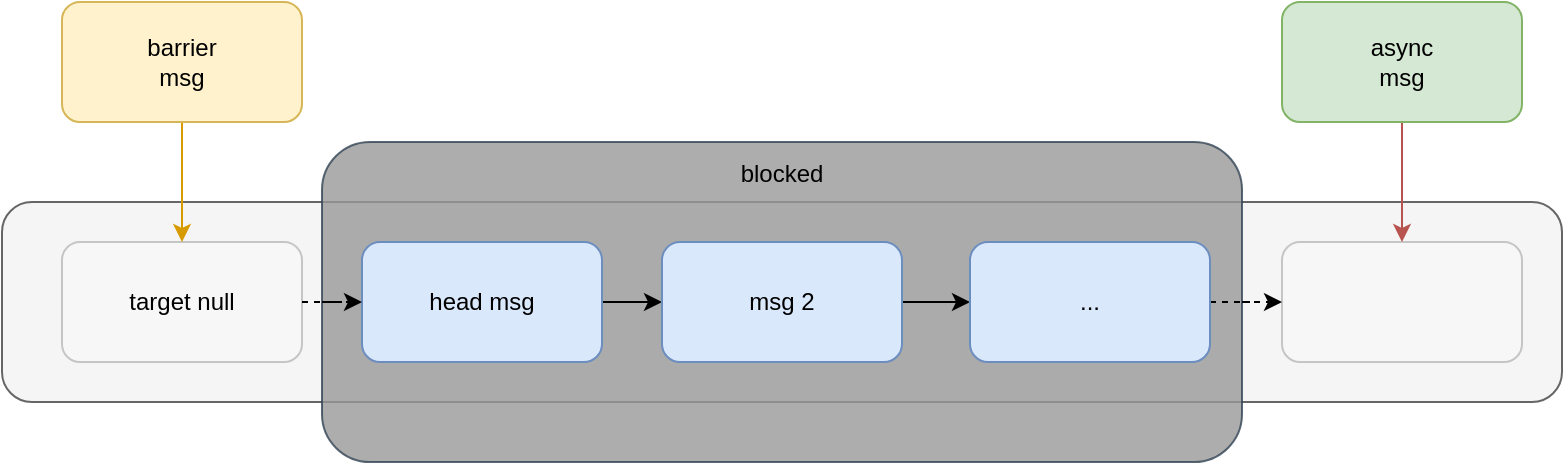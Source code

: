 <mxfile version="15.1.4" type="github">
  <diagram id="wgS4xxnyvkivFLriIKXw" name="Page-1">
    <mxGraphModel dx="2155" dy="802" grid="1" gridSize="10" guides="1" tooltips="1" connect="1" arrows="1" fold="1" page="1" pageScale="1" pageWidth="827" pageHeight="1169" math="0" shadow="0">
      <root>
        <mxCell id="0" />
        <mxCell id="1" parent="0" />
        <mxCell id="EPB4FNZrF85I9adDlARZ-1" value="" style="rounded=1;whiteSpace=wrap;html=1;fillColor=#f5f5f5;strokeColor=#666666;fontColor=#333333;" vertex="1" parent="1">
          <mxGeometry x="-70" y="240" width="780" height="100" as="geometry" />
        </mxCell>
        <mxCell id="EPB4FNZrF85I9adDlARZ-17" value="" style="rounded=1;whiteSpace=wrap;html=1;strokeColor=#314354;fontColor=#ffffff;fillColor=#999999;opacity=80;" vertex="1" parent="1">
          <mxGeometry x="90" y="210" width="460" height="160" as="geometry" />
        </mxCell>
        <mxCell id="EPB4FNZrF85I9adDlARZ-2" value="" style="edgeStyle=orthogonalEdgeStyle;rounded=0;orthogonalLoop=1;jettySize=auto;html=1;" edge="1" parent="1" source="EPB4FNZrF85I9adDlARZ-3" target="EPB4FNZrF85I9adDlARZ-5">
          <mxGeometry relative="1" as="geometry" />
        </mxCell>
        <mxCell id="EPB4FNZrF85I9adDlARZ-3" value="head msg" style="rounded=1;whiteSpace=wrap;html=1;fillColor=#dae8fc;strokeColor=#6c8ebf;" vertex="1" parent="1">
          <mxGeometry x="110" y="260" width="120" height="60" as="geometry" />
        </mxCell>
        <mxCell id="EPB4FNZrF85I9adDlARZ-4" value="" style="edgeStyle=orthogonalEdgeStyle;rounded=0;orthogonalLoop=1;jettySize=auto;html=1;" edge="1" parent="1" source="EPB4FNZrF85I9adDlARZ-5" target="EPB4FNZrF85I9adDlARZ-7">
          <mxGeometry relative="1" as="geometry" />
        </mxCell>
        <mxCell id="EPB4FNZrF85I9adDlARZ-5" value="msg 2" style="rounded=1;whiteSpace=wrap;html=1;fillColor=#dae8fc;strokeColor=#6c8ebf;" vertex="1" parent="1">
          <mxGeometry x="260" y="260" width="120" height="60" as="geometry" />
        </mxCell>
        <mxCell id="EPB4FNZrF85I9adDlARZ-16" value="" style="edgeStyle=orthogonalEdgeStyle;rounded=0;orthogonalLoop=1;jettySize=auto;html=1;dashed=1;" edge="1" parent="1" source="EPB4FNZrF85I9adDlARZ-7" target="EPB4FNZrF85I9adDlARZ-12">
          <mxGeometry relative="1" as="geometry" />
        </mxCell>
        <mxCell id="EPB4FNZrF85I9adDlARZ-7" value="..." style="rounded=1;whiteSpace=wrap;html=1;fillColor=#dae8fc;strokeColor=#6c8ebf;" vertex="1" parent="1">
          <mxGeometry x="414" y="260" width="120" height="60" as="geometry" />
        </mxCell>
        <mxCell id="EPB4FNZrF85I9adDlARZ-15" value="" style="edgeStyle=orthogonalEdgeStyle;rounded=0;orthogonalLoop=1;jettySize=auto;html=1;dashed=1;" edge="1" parent="1" source="EPB4FNZrF85I9adDlARZ-8" target="EPB4FNZrF85I9adDlARZ-3">
          <mxGeometry relative="1" as="geometry" />
        </mxCell>
        <mxCell id="EPB4FNZrF85I9adDlARZ-8" value="target null" style="rounded=1;whiteSpace=wrap;html=1;opacity=20;" vertex="1" parent="1">
          <mxGeometry x="-40" y="260" width="120" height="60" as="geometry" />
        </mxCell>
        <mxCell id="EPB4FNZrF85I9adDlARZ-9" value="" style="edgeStyle=orthogonalEdgeStyle;rounded=0;orthogonalLoop=1;jettySize=auto;html=1;fillColor=#ffe6cc;strokeColor=#d79b00;" edge="1" parent="1" source="EPB4FNZrF85I9adDlARZ-10" target="EPB4FNZrF85I9adDlARZ-8">
          <mxGeometry relative="1" as="geometry" />
        </mxCell>
        <mxCell id="EPB4FNZrF85I9adDlARZ-10" value="barrier&lt;br&gt;msg" style="rounded=1;whiteSpace=wrap;html=1;fillColor=#fff2cc;strokeColor=#d6b656;" vertex="1" parent="1">
          <mxGeometry x="-40" y="140" width="120" height="60" as="geometry" />
        </mxCell>
        <mxCell id="EPB4FNZrF85I9adDlARZ-12" value="" style="rounded=1;whiteSpace=wrap;html=1;opacity=20;" vertex="1" parent="1">
          <mxGeometry x="570" y="260" width="120" height="60" as="geometry" />
        </mxCell>
        <mxCell id="EPB4FNZrF85I9adDlARZ-13" value="" style="edgeStyle=orthogonalEdgeStyle;rounded=0;orthogonalLoop=1;jettySize=auto;html=1;fillColor=#f8cecc;strokeColor=#b85450;" edge="1" parent="1" source="EPB4FNZrF85I9adDlARZ-14" target="EPB4FNZrF85I9adDlARZ-12">
          <mxGeometry relative="1" as="geometry" />
        </mxCell>
        <mxCell id="EPB4FNZrF85I9adDlARZ-14" value="async&lt;br&gt;msg" style="rounded=1;whiteSpace=wrap;html=1;fillColor=#d5e8d4;strokeColor=#82b366;" vertex="1" parent="1">
          <mxGeometry x="570" y="140" width="120" height="60" as="geometry" />
        </mxCell>
        <mxCell id="EPB4FNZrF85I9adDlARZ-18" value="blocked" style="text;html=1;strokeColor=none;fillColor=none;align=center;verticalAlign=middle;whiteSpace=wrap;rounded=0;" vertex="1" parent="1">
          <mxGeometry x="300" y="216" width="40" height="20" as="geometry" />
        </mxCell>
      </root>
    </mxGraphModel>
  </diagram>
</mxfile>
